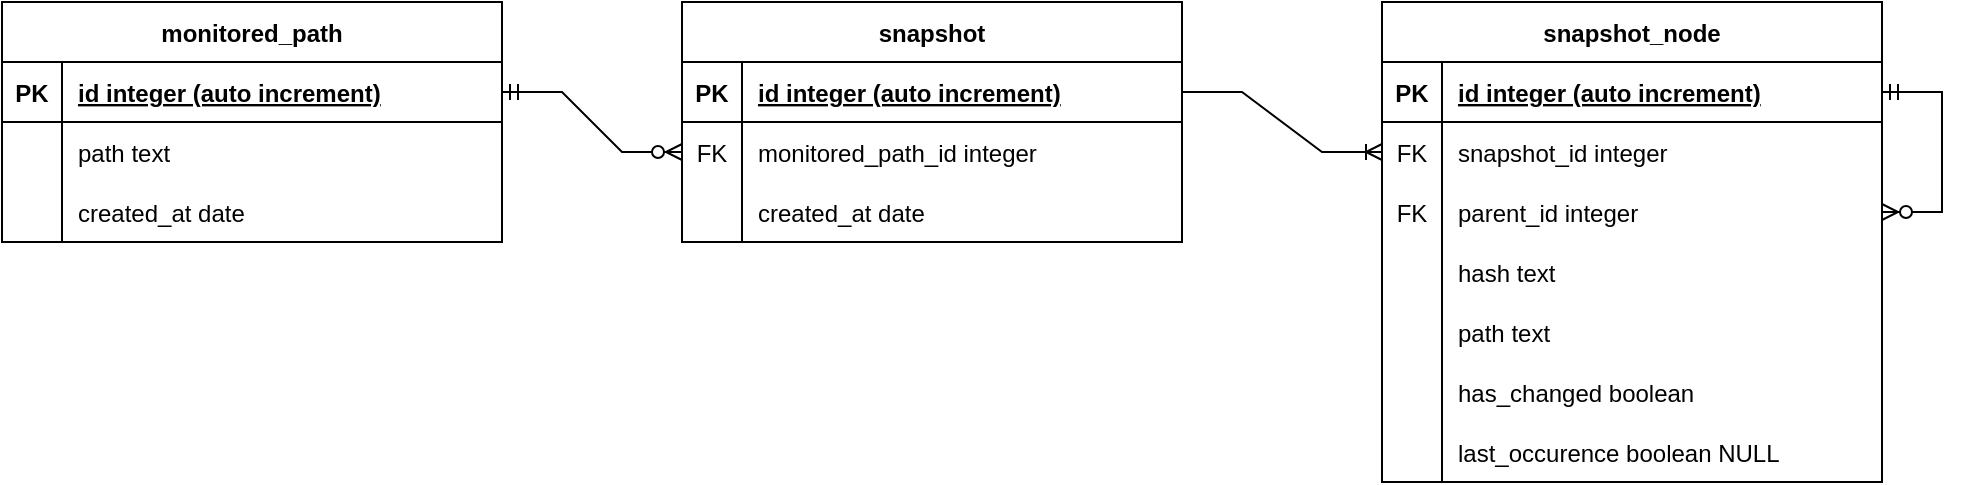 <mxfile version="24.8.6">
  <diagram id="R2lEEEUBdFMjLlhIrx00" name="Page-1">
    <mxGraphModel dx="1341" dy="377" grid="1" gridSize="10" guides="1" tooltips="1" connect="1" arrows="1" fold="1" page="1" pageScale="1" pageWidth="850" pageHeight="1100" math="0" shadow="0" extFonts="Permanent Marker^https://fonts.googleapis.com/css?family=Permanent+Marker">
      <root>
        <mxCell id="0" />
        <mxCell id="1" parent="0" />
        <mxCell id="C-vyLk0tnHw3VtMMgP7b-2" value="monitored_path" style="shape=table;startSize=30;container=1;collapsible=1;childLayout=tableLayout;fixedRows=1;rowLines=0;fontStyle=1;align=center;resizeLast=1;" parent="1" vertex="1">
          <mxGeometry x="-100" y="70" width="250" height="120" as="geometry" />
        </mxCell>
        <mxCell id="C-vyLk0tnHw3VtMMgP7b-3" value="" style="shape=partialRectangle;collapsible=0;dropTarget=0;pointerEvents=0;fillColor=none;points=[[0,0.5],[1,0.5]];portConstraint=eastwest;top=0;left=0;right=0;bottom=1;" parent="C-vyLk0tnHw3VtMMgP7b-2" vertex="1">
          <mxGeometry y="30" width="250" height="30" as="geometry" />
        </mxCell>
        <mxCell id="C-vyLk0tnHw3VtMMgP7b-4" value="PK" style="shape=partialRectangle;overflow=hidden;connectable=0;fillColor=none;top=0;left=0;bottom=0;right=0;fontStyle=1;" parent="C-vyLk0tnHw3VtMMgP7b-3" vertex="1">
          <mxGeometry width="30" height="30" as="geometry">
            <mxRectangle width="30" height="30" as="alternateBounds" />
          </mxGeometry>
        </mxCell>
        <mxCell id="C-vyLk0tnHw3VtMMgP7b-5" value="id integer (auto increment)" style="shape=partialRectangle;overflow=hidden;connectable=0;fillColor=none;top=0;left=0;bottom=0;right=0;align=left;spacingLeft=6;fontStyle=5;" parent="C-vyLk0tnHw3VtMMgP7b-3" vertex="1">
          <mxGeometry x="30" width="220" height="30" as="geometry">
            <mxRectangle width="220" height="30" as="alternateBounds" />
          </mxGeometry>
        </mxCell>
        <mxCell id="C-vyLk0tnHw3VtMMgP7b-6" value="" style="shape=partialRectangle;collapsible=0;dropTarget=0;pointerEvents=0;fillColor=none;points=[[0,0.5],[1,0.5]];portConstraint=eastwest;top=0;left=0;right=0;bottom=0;" parent="C-vyLk0tnHw3VtMMgP7b-2" vertex="1">
          <mxGeometry y="60" width="250" height="30" as="geometry" />
        </mxCell>
        <mxCell id="C-vyLk0tnHw3VtMMgP7b-7" value="" style="shape=partialRectangle;overflow=hidden;connectable=0;fillColor=none;top=0;left=0;bottom=0;right=0;" parent="C-vyLk0tnHw3VtMMgP7b-6" vertex="1">
          <mxGeometry width="30" height="30" as="geometry">
            <mxRectangle width="30" height="30" as="alternateBounds" />
          </mxGeometry>
        </mxCell>
        <mxCell id="C-vyLk0tnHw3VtMMgP7b-8" value="path text" style="shape=partialRectangle;overflow=hidden;connectable=0;fillColor=none;top=0;left=0;bottom=0;right=0;align=left;spacingLeft=6;fontStyle=0" parent="C-vyLk0tnHw3VtMMgP7b-6" vertex="1">
          <mxGeometry x="30" width="220" height="30" as="geometry">
            <mxRectangle width="220" height="30" as="alternateBounds" />
          </mxGeometry>
        </mxCell>
        <mxCell id="C-vyLk0tnHw3VtMMgP7b-9" value="" style="shape=partialRectangle;collapsible=0;dropTarget=0;pointerEvents=0;fillColor=none;points=[[0,0.5],[1,0.5]];portConstraint=eastwest;top=0;left=0;right=0;bottom=0;" parent="C-vyLk0tnHw3VtMMgP7b-2" vertex="1">
          <mxGeometry y="90" width="250" height="30" as="geometry" />
        </mxCell>
        <mxCell id="C-vyLk0tnHw3VtMMgP7b-10" value="" style="shape=partialRectangle;overflow=hidden;connectable=0;fillColor=none;top=0;left=0;bottom=0;right=0;" parent="C-vyLk0tnHw3VtMMgP7b-9" vertex="1">
          <mxGeometry width="30" height="30" as="geometry">
            <mxRectangle width="30" height="30" as="alternateBounds" />
          </mxGeometry>
        </mxCell>
        <mxCell id="C-vyLk0tnHw3VtMMgP7b-11" value="created_at date" style="shape=partialRectangle;overflow=hidden;connectable=0;fillColor=none;top=0;left=0;bottom=0;right=0;align=left;spacingLeft=6;" parent="C-vyLk0tnHw3VtMMgP7b-9" vertex="1">
          <mxGeometry x="30" width="220" height="30" as="geometry">
            <mxRectangle width="220" height="30" as="alternateBounds" />
          </mxGeometry>
        </mxCell>
        <mxCell id="Mwt2-jK0b9kJgNdtTl59-1" value="snapshot" style="shape=table;startSize=30;container=1;collapsible=1;childLayout=tableLayout;fixedRows=1;rowLines=0;fontStyle=1;align=center;resizeLast=1;" parent="1" vertex="1">
          <mxGeometry x="240" y="70" width="250" height="120" as="geometry" />
        </mxCell>
        <mxCell id="Mwt2-jK0b9kJgNdtTl59-2" value="" style="shape=partialRectangle;collapsible=0;dropTarget=0;pointerEvents=0;fillColor=none;points=[[0,0.5],[1,0.5]];portConstraint=eastwest;top=0;left=0;right=0;bottom=1;" parent="Mwt2-jK0b9kJgNdtTl59-1" vertex="1">
          <mxGeometry y="30" width="250" height="30" as="geometry" />
        </mxCell>
        <mxCell id="Mwt2-jK0b9kJgNdtTl59-3" value="PK" style="shape=partialRectangle;overflow=hidden;connectable=0;fillColor=none;top=0;left=0;bottom=0;right=0;fontStyle=1;" parent="Mwt2-jK0b9kJgNdtTl59-2" vertex="1">
          <mxGeometry width="30" height="30" as="geometry">
            <mxRectangle width="30" height="30" as="alternateBounds" />
          </mxGeometry>
        </mxCell>
        <mxCell id="Mwt2-jK0b9kJgNdtTl59-4" value="id integer (auto increment)" style="shape=partialRectangle;overflow=hidden;connectable=0;fillColor=none;top=0;left=0;bottom=0;right=0;align=left;spacingLeft=6;fontStyle=5;" parent="Mwt2-jK0b9kJgNdtTl59-2" vertex="1">
          <mxGeometry x="30" width="220" height="30" as="geometry">
            <mxRectangle width="220" height="30" as="alternateBounds" />
          </mxGeometry>
        </mxCell>
        <mxCell id="Mwt2-jK0b9kJgNdtTl59-5" value="" style="shape=partialRectangle;collapsible=0;dropTarget=0;pointerEvents=0;fillColor=none;points=[[0,0.5],[1,0.5]];portConstraint=eastwest;top=0;left=0;right=0;bottom=0;" parent="Mwt2-jK0b9kJgNdtTl59-1" vertex="1">
          <mxGeometry y="60" width="250" height="30" as="geometry" />
        </mxCell>
        <mxCell id="Mwt2-jK0b9kJgNdtTl59-6" value="FK" style="shape=partialRectangle;overflow=hidden;connectable=0;fillColor=none;top=0;left=0;bottom=0;right=0;" parent="Mwt2-jK0b9kJgNdtTl59-5" vertex="1">
          <mxGeometry width="30" height="30" as="geometry">
            <mxRectangle width="30" height="30" as="alternateBounds" />
          </mxGeometry>
        </mxCell>
        <mxCell id="Mwt2-jK0b9kJgNdtTl59-7" value="monitored_path_id integer" style="shape=partialRectangle;overflow=hidden;connectable=0;fillColor=none;top=0;left=0;bottom=0;right=0;align=left;spacingLeft=6;fontStyle=0" parent="Mwt2-jK0b9kJgNdtTl59-5" vertex="1">
          <mxGeometry x="30" width="220" height="30" as="geometry">
            <mxRectangle width="220" height="30" as="alternateBounds" />
          </mxGeometry>
        </mxCell>
        <mxCell id="Mwt2-jK0b9kJgNdtTl59-8" value="" style="shape=partialRectangle;collapsible=0;dropTarget=0;pointerEvents=0;fillColor=none;points=[[0,0.5],[1,0.5]];portConstraint=eastwest;top=0;left=0;right=0;bottom=0;" parent="Mwt2-jK0b9kJgNdtTl59-1" vertex="1">
          <mxGeometry y="90" width="250" height="30" as="geometry" />
        </mxCell>
        <mxCell id="Mwt2-jK0b9kJgNdtTl59-9" value="" style="shape=partialRectangle;overflow=hidden;connectable=0;fillColor=none;top=0;left=0;bottom=0;right=0;" parent="Mwt2-jK0b9kJgNdtTl59-8" vertex="1">
          <mxGeometry width="30" height="30" as="geometry">
            <mxRectangle width="30" height="30" as="alternateBounds" />
          </mxGeometry>
        </mxCell>
        <mxCell id="Mwt2-jK0b9kJgNdtTl59-10" value="created_at date" style="shape=partialRectangle;overflow=hidden;connectable=0;fillColor=none;top=0;left=0;bottom=0;right=0;align=left;spacingLeft=6;" parent="Mwt2-jK0b9kJgNdtTl59-8" vertex="1">
          <mxGeometry x="30" width="220" height="30" as="geometry">
            <mxRectangle width="220" height="30" as="alternateBounds" />
          </mxGeometry>
        </mxCell>
        <mxCell id="Mwt2-jK0b9kJgNdtTl59-22" value="snapshot_node" style="shape=table;startSize=30;container=1;collapsible=1;childLayout=tableLayout;fixedRows=1;rowLines=0;fontStyle=1;align=center;resizeLast=1;" parent="1" vertex="1">
          <mxGeometry x="590" y="70" width="250" height="240" as="geometry" />
        </mxCell>
        <mxCell id="Mwt2-jK0b9kJgNdtTl59-23" value="" style="shape=partialRectangle;collapsible=0;dropTarget=0;pointerEvents=0;fillColor=none;points=[[0,0.5],[1,0.5]];portConstraint=eastwest;top=0;left=0;right=0;bottom=1;" parent="Mwt2-jK0b9kJgNdtTl59-22" vertex="1">
          <mxGeometry y="30" width="250" height="30" as="geometry" />
        </mxCell>
        <mxCell id="Mwt2-jK0b9kJgNdtTl59-24" value="PK" style="shape=partialRectangle;overflow=hidden;connectable=0;fillColor=none;top=0;left=0;bottom=0;right=0;fontStyle=1;" parent="Mwt2-jK0b9kJgNdtTl59-23" vertex="1">
          <mxGeometry width="30" height="30" as="geometry">
            <mxRectangle width="30" height="30" as="alternateBounds" />
          </mxGeometry>
        </mxCell>
        <mxCell id="Mwt2-jK0b9kJgNdtTl59-25" value="id integer (auto increment)" style="shape=partialRectangle;overflow=hidden;connectable=0;fillColor=none;top=0;left=0;bottom=0;right=0;align=left;spacingLeft=6;fontStyle=5;" parent="Mwt2-jK0b9kJgNdtTl59-23" vertex="1">
          <mxGeometry x="30" width="220" height="30" as="geometry">
            <mxRectangle width="220" height="30" as="alternateBounds" />
          </mxGeometry>
        </mxCell>
        <mxCell id="Mwt2-jK0b9kJgNdtTl59-26" value="" style="shape=partialRectangle;collapsible=0;dropTarget=0;pointerEvents=0;fillColor=none;points=[[0,0.5],[1,0.5]];portConstraint=eastwest;top=0;left=0;right=0;bottom=0;" parent="Mwt2-jK0b9kJgNdtTl59-22" vertex="1">
          <mxGeometry y="60" width="250" height="30" as="geometry" />
        </mxCell>
        <mxCell id="Mwt2-jK0b9kJgNdtTl59-27" value="FK" style="shape=partialRectangle;overflow=hidden;connectable=0;fillColor=none;top=0;left=0;bottom=0;right=0;" parent="Mwt2-jK0b9kJgNdtTl59-26" vertex="1">
          <mxGeometry width="30" height="30" as="geometry">
            <mxRectangle width="30" height="30" as="alternateBounds" />
          </mxGeometry>
        </mxCell>
        <mxCell id="Mwt2-jK0b9kJgNdtTl59-28" value="snapshot_id integer" style="shape=partialRectangle;overflow=hidden;connectable=0;fillColor=none;top=0;left=0;bottom=0;right=0;align=left;spacingLeft=6;fontStyle=0" parent="Mwt2-jK0b9kJgNdtTl59-26" vertex="1">
          <mxGeometry x="30" width="220" height="30" as="geometry">
            <mxRectangle width="220" height="30" as="alternateBounds" />
          </mxGeometry>
        </mxCell>
        <mxCell id="Mwt2-jK0b9kJgNdtTl59-29" value="" style="shape=partialRectangle;collapsible=0;dropTarget=0;pointerEvents=0;fillColor=none;points=[[0,0.5],[1,0.5]];portConstraint=eastwest;top=0;left=0;right=0;bottom=0;" parent="Mwt2-jK0b9kJgNdtTl59-22" vertex="1">
          <mxGeometry y="90" width="250" height="30" as="geometry" />
        </mxCell>
        <mxCell id="Mwt2-jK0b9kJgNdtTl59-30" value="FK" style="shape=partialRectangle;overflow=hidden;connectable=0;fillColor=none;top=0;left=0;bottom=0;right=0;" parent="Mwt2-jK0b9kJgNdtTl59-29" vertex="1">
          <mxGeometry width="30" height="30" as="geometry">
            <mxRectangle width="30" height="30" as="alternateBounds" />
          </mxGeometry>
        </mxCell>
        <mxCell id="Mwt2-jK0b9kJgNdtTl59-31" value="parent_id integer" style="shape=partialRectangle;overflow=hidden;connectable=0;fillColor=none;top=0;left=0;bottom=0;right=0;align=left;spacingLeft=6;" parent="Mwt2-jK0b9kJgNdtTl59-29" vertex="1">
          <mxGeometry x="30" width="220" height="30" as="geometry">
            <mxRectangle width="220" height="30" as="alternateBounds" />
          </mxGeometry>
        </mxCell>
        <mxCell id="Mwt2-jK0b9kJgNdtTl59-33" value="" style="shape=partialRectangle;collapsible=0;dropTarget=0;pointerEvents=0;fillColor=none;points=[[0,0.5],[1,0.5]];portConstraint=eastwest;top=0;left=0;right=0;bottom=0;" parent="Mwt2-jK0b9kJgNdtTl59-22" vertex="1">
          <mxGeometry y="120" width="250" height="30" as="geometry" />
        </mxCell>
        <mxCell id="Mwt2-jK0b9kJgNdtTl59-34" value="" style="shape=partialRectangle;overflow=hidden;connectable=0;fillColor=none;top=0;left=0;bottom=0;right=0;" parent="Mwt2-jK0b9kJgNdtTl59-33" vertex="1">
          <mxGeometry width="30" height="30" as="geometry">
            <mxRectangle width="30" height="30" as="alternateBounds" />
          </mxGeometry>
        </mxCell>
        <mxCell id="Mwt2-jK0b9kJgNdtTl59-35" value="hash text" style="shape=partialRectangle;overflow=hidden;connectable=0;fillColor=none;top=0;left=0;bottom=0;right=0;align=left;spacingLeft=6;" parent="Mwt2-jK0b9kJgNdtTl59-33" vertex="1">
          <mxGeometry x="30" width="220" height="30" as="geometry">
            <mxRectangle width="220" height="30" as="alternateBounds" />
          </mxGeometry>
        </mxCell>
        <mxCell id="Mwt2-jK0b9kJgNdtTl59-36" value="" style="shape=partialRectangle;collapsible=0;dropTarget=0;pointerEvents=0;fillColor=none;points=[[0,0.5],[1,0.5]];portConstraint=eastwest;top=0;left=0;right=0;bottom=0;" parent="Mwt2-jK0b9kJgNdtTl59-22" vertex="1">
          <mxGeometry y="150" width="250" height="30" as="geometry" />
        </mxCell>
        <mxCell id="Mwt2-jK0b9kJgNdtTl59-37" value="" style="shape=partialRectangle;overflow=hidden;connectable=0;fillColor=none;top=0;left=0;bottom=0;right=0;" parent="Mwt2-jK0b9kJgNdtTl59-36" vertex="1">
          <mxGeometry width="30" height="30" as="geometry">
            <mxRectangle width="30" height="30" as="alternateBounds" />
          </mxGeometry>
        </mxCell>
        <mxCell id="Mwt2-jK0b9kJgNdtTl59-38" value="path text" style="shape=partialRectangle;overflow=hidden;connectable=0;fillColor=none;top=0;left=0;bottom=0;right=0;align=left;spacingLeft=6;" parent="Mwt2-jK0b9kJgNdtTl59-36" vertex="1">
          <mxGeometry x="30" width="220" height="30" as="geometry">
            <mxRectangle width="220" height="30" as="alternateBounds" />
          </mxGeometry>
        </mxCell>
        <mxCell id="Mwt2-jK0b9kJgNdtTl59-46" value="" style="edgeStyle=entityRelationEdgeStyle;fontSize=12;html=1;endArrow=ERzeroToMany;startArrow=ERmandOne;rounded=0;" parent="Mwt2-jK0b9kJgNdtTl59-22" source="Mwt2-jK0b9kJgNdtTl59-23" target="Mwt2-jK0b9kJgNdtTl59-29" edge="1">
          <mxGeometry relative="1" as="geometry">
            <mxPoint x="-130" y="120" as="sourcePoint" />
            <mxPoint x="30" y="120" as="targetPoint" />
            <Array as="points">
              <mxPoint x="-40" y="45" />
              <mxPoint x="-40" y="105" />
            </Array>
          </mxGeometry>
        </mxCell>
        <mxCell id="y3dkzTB4okQtx83PTt3o-1" value="" style="shape=partialRectangle;collapsible=0;dropTarget=0;pointerEvents=0;fillColor=none;points=[[0,0.5],[1,0.5]];portConstraint=eastwest;top=0;left=0;right=0;bottom=0;" vertex="1" parent="Mwt2-jK0b9kJgNdtTl59-22">
          <mxGeometry y="180" width="250" height="30" as="geometry" />
        </mxCell>
        <mxCell id="y3dkzTB4okQtx83PTt3o-2" value="" style="shape=partialRectangle;overflow=hidden;connectable=0;fillColor=none;top=0;left=0;bottom=0;right=0;" vertex="1" parent="y3dkzTB4okQtx83PTt3o-1">
          <mxGeometry width="30" height="30" as="geometry">
            <mxRectangle width="30" height="30" as="alternateBounds" />
          </mxGeometry>
        </mxCell>
        <mxCell id="y3dkzTB4okQtx83PTt3o-3" value="has_changed boolean" style="shape=partialRectangle;overflow=hidden;connectable=0;fillColor=none;top=0;left=0;bottom=0;right=0;align=left;spacingLeft=6;" vertex="1" parent="y3dkzTB4okQtx83PTt3o-1">
          <mxGeometry x="30" width="220" height="30" as="geometry">
            <mxRectangle width="220" height="30" as="alternateBounds" />
          </mxGeometry>
        </mxCell>
        <mxCell id="y3dkzTB4okQtx83PTt3o-7" value="" style="shape=partialRectangle;collapsible=0;dropTarget=0;pointerEvents=0;fillColor=none;points=[[0,0.5],[1,0.5]];portConstraint=eastwest;top=0;left=0;right=0;bottom=0;" vertex="1" parent="Mwt2-jK0b9kJgNdtTl59-22">
          <mxGeometry y="210" width="250" height="30" as="geometry" />
        </mxCell>
        <mxCell id="y3dkzTB4okQtx83PTt3o-8" value="" style="shape=partialRectangle;overflow=hidden;connectable=0;fillColor=none;top=0;left=0;bottom=0;right=0;" vertex="1" parent="y3dkzTB4okQtx83PTt3o-7">
          <mxGeometry width="30" height="30" as="geometry">
            <mxRectangle width="30" height="30" as="alternateBounds" />
          </mxGeometry>
        </mxCell>
        <mxCell id="y3dkzTB4okQtx83PTt3o-9" value="last_occurence boolean NULL" style="shape=partialRectangle;overflow=hidden;connectable=0;fillColor=none;top=0;left=0;bottom=0;right=0;align=left;spacingLeft=6;" vertex="1" parent="y3dkzTB4okQtx83PTt3o-7">
          <mxGeometry x="30" width="220" height="30" as="geometry">
            <mxRectangle width="220" height="30" as="alternateBounds" />
          </mxGeometry>
        </mxCell>
        <mxCell id="Mwt2-jK0b9kJgNdtTl59-32" value="" style="edgeStyle=entityRelationEdgeStyle;fontSize=12;html=1;endArrow=ERoneToMany;rounded=0;entryX=0;entryY=0.5;entryDx=0;entryDy=0;exitX=1;exitY=0.5;exitDx=0;exitDy=0;" parent="1" source="Mwt2-jK0b9kJgNdtTl59-2" target="Mwt2-jK0b9kJgNdtTl59-26" edge="1">
          <mxGeometry width="100" height="100" relative="1" as="geometry">
            <mxPoint x="160" y="560" as="sourcePoint" />
            <mxPoint x="260" y="460" as="targetPoint" />
          </mxGeometry>
        </mxCell>
        <mxCell id="Mwt2-jK0b9kJgNdtTl59-39" value="" style="edgeStyle=entityRelationEdgeStyle;fontSize=12;html=1;endArrow=ERzeroToMany;startArrow=ERmandOne;rounded=0;entryX=0;entryY=0.5;entryDx=0;entryDy=0;exitX=1;exitY=0.5;exitDx=0;exitDy=0;" parent="1" source="C-vyLk0tnHw3VtMMgP7b-3" target="Mwt2-jK0b9kJgNdtTl59-5" edge="1">
          <mxGeometry width="100" height="100" relative="1" as="geometry">
            <mxPoint x="300" y="570" as="sourcePoint" />
            <mxPoint x="400" y="470" as="targetPoint" />
          </mxGeometry>
        </mxCell>
      </root>
    </mxGraphModel>
  </diagram>
</mxfile>
